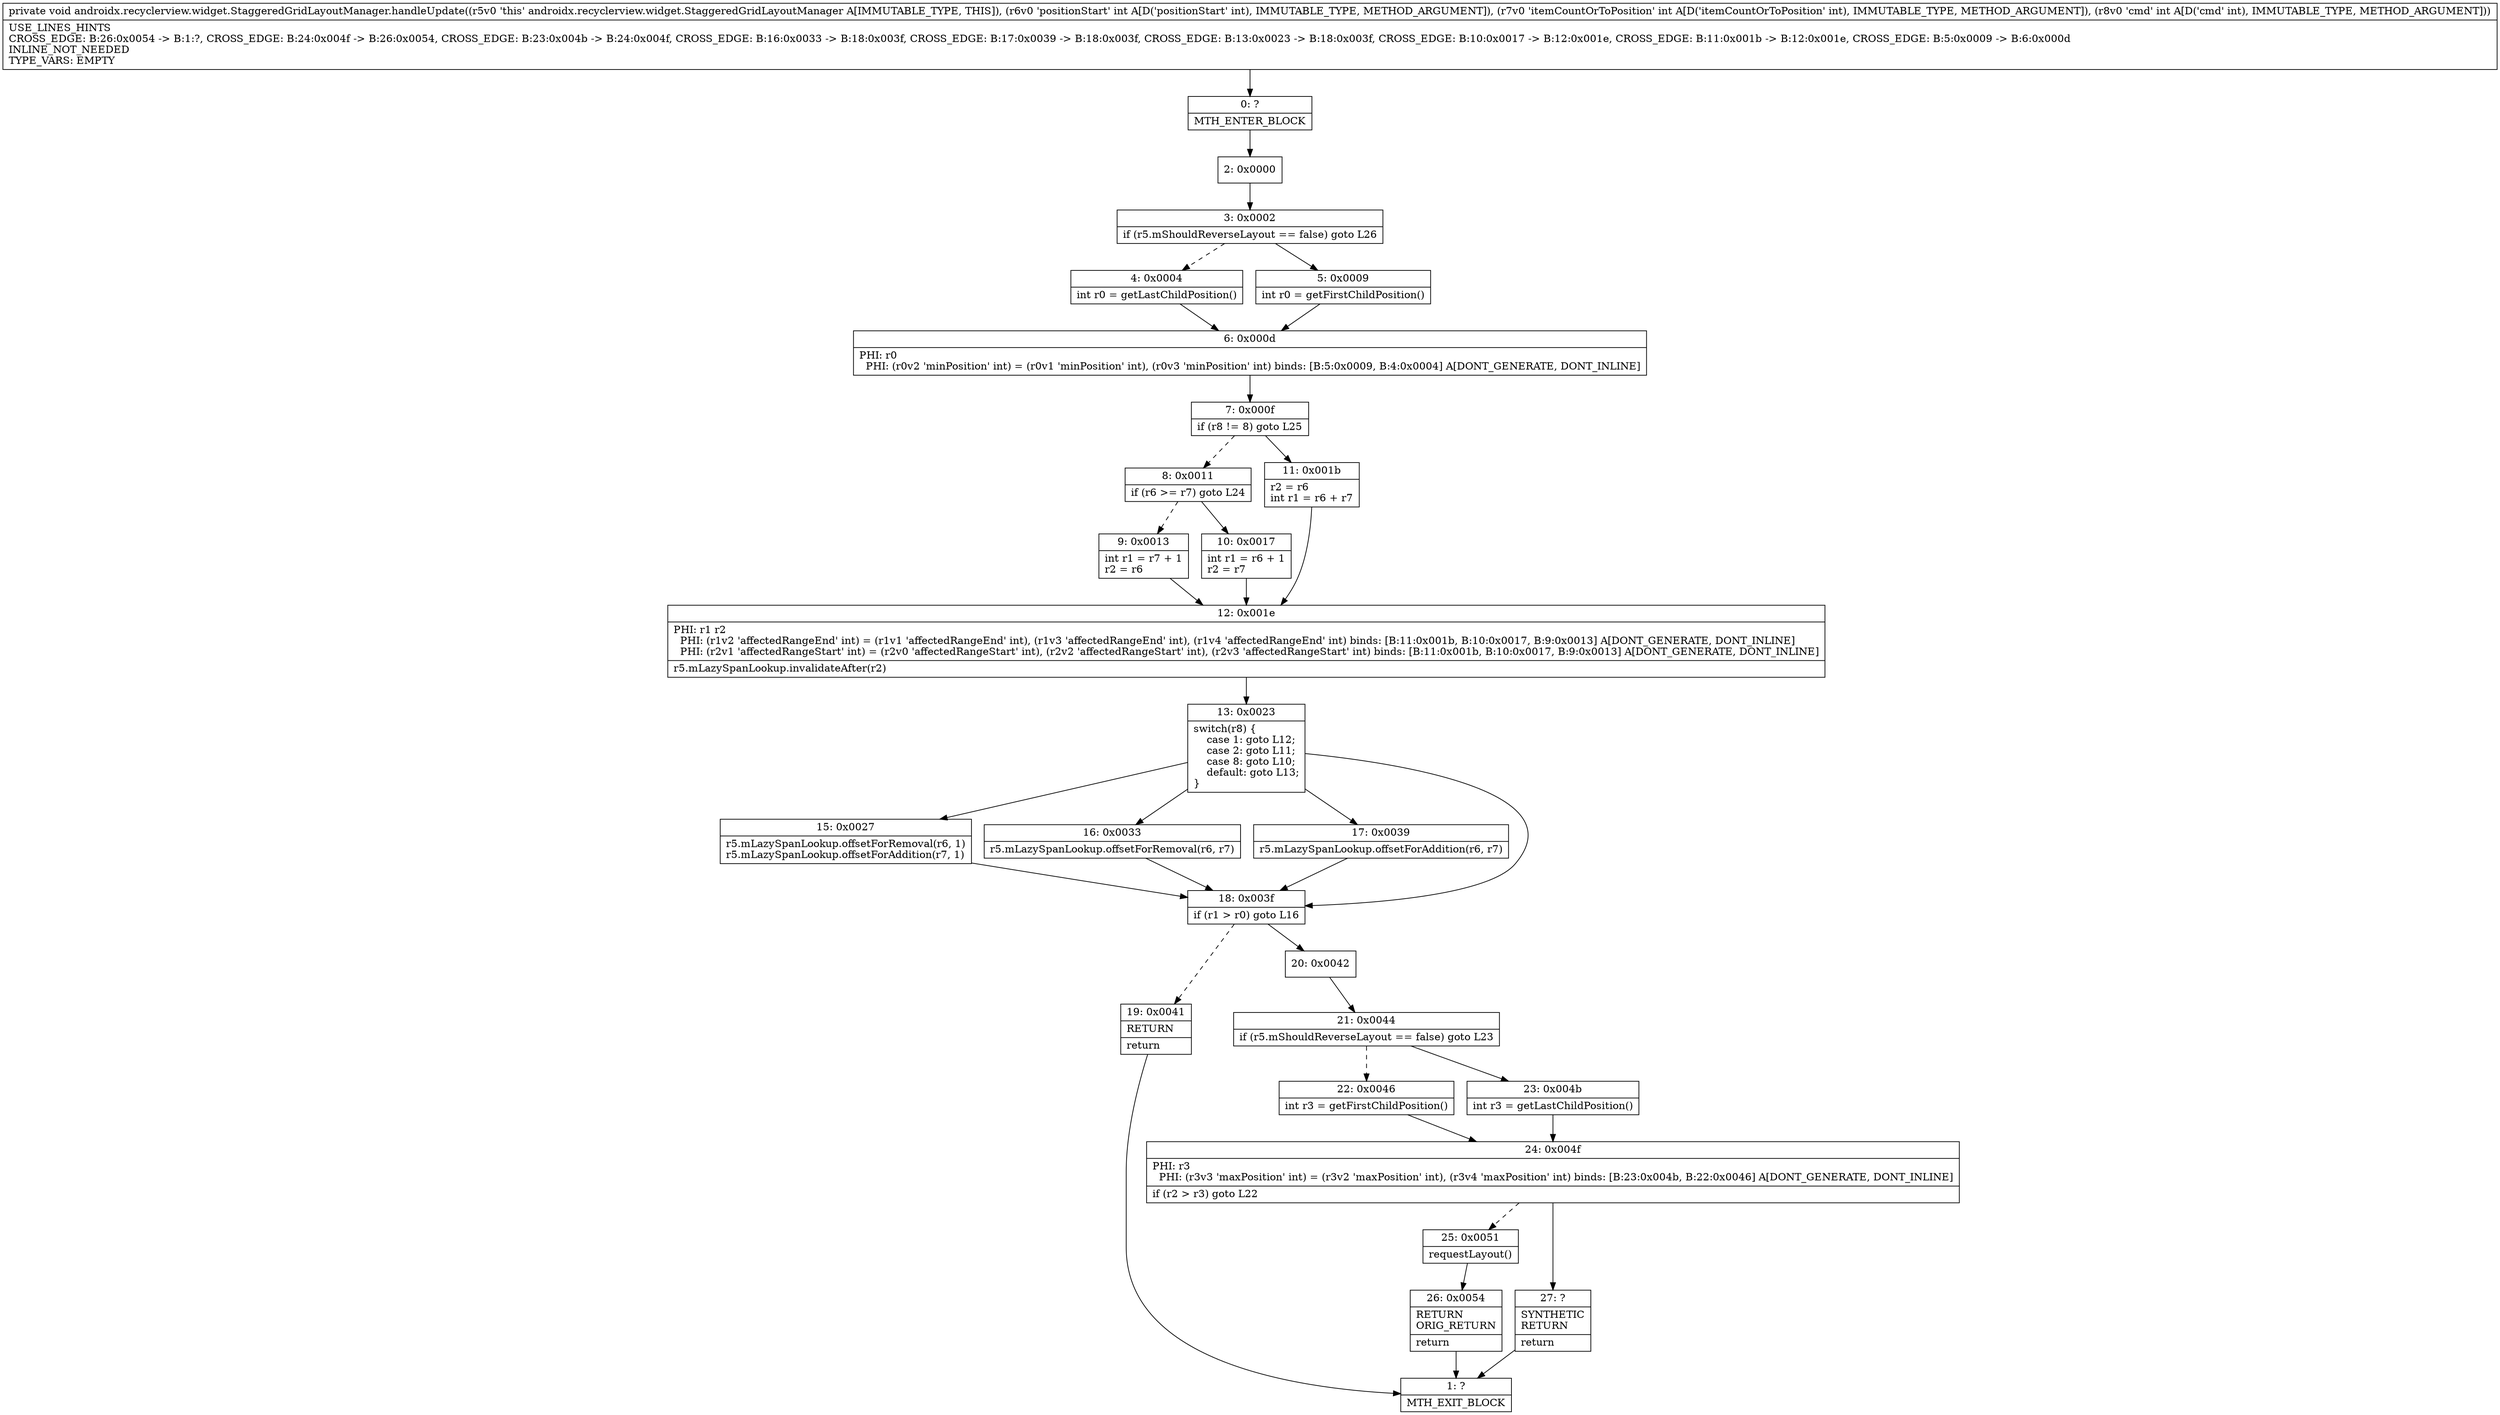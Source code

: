 digraph "CFG forandroidx.recyclerview.widget.StaggeredGridLayoutManager.handleUpdate(III)V" {
Node_0 [shape=record,label="{0\:\ ?|MTH_ENTER_BLOCK\l}"];
Node_2 [shape=record,label="{2\:\ 0x0000}"];
Node_3 [shape=record,label="{3\:\ 0x0002|if (r5.mShouldReverseLayout == false) goto L26\l}"];
Node_4 [shape=record,label="{4\:\ 0x0004|int r0 = getLastChildPosition()\l}"];
Node_6 [shape=record,label="{6\:\ 0x000d|PHI: r0 \l  PHI: (r0v2 'minPosition' int) = (r0v1 'minPosition' int), (r0v3 'minPosition' int) binds: [B:5:0x0009, B:4:0x0004] A[DONT_GENERATE, DONT_INLINE]\l}"];
Node_7 [shape=record,label="{7\:\ 0x000f|if (r8 != 8) goto L25\l}"];
Node_8 [shape=record,label="{8\:\ 0x0011|if (r6 \>= r7) goto L24\l}"];
Node_9 [shape=record,label="{9\:\ 0x0013|int r1 = r7 + 1\lr2 = r6\l}"];
Node_12 [shape=record,label="{12\:\ 0x001e|PHI: r1 r2 \l  PHI: (r1v2 'affectedRangeEnd' int) = (r1v1 'affectedRangeEnd' int), (r1v3 'affectedRangeEnd' int), (r1v4 'affectedRangeEnd' int) binds: [B:11:0x001b, B:10:0x0017, B:9:0x0013] A[DONT_GENERATE, DONT_INLINE]\l  PHI: (r2v1 'affectedRangeStart' int) = (r2v0 'affectedRangeStart' int), (r2v2 'affectedRangeStart' int), (r2v3 'affectedRangeStart' int) binds: [B:11:0x001b, B:10:0x0017, B:9:0x0013] A[DONT_GENERATE, DONT_INLINE]\l|r5.mLazySpanLookup.invalidateAfter(r2)\l}"];
Node_13 [shape=record,label="{13\:\ 0x0023|switch(r8) \{\l    case 1: goto L12;\l    case 2: goto L11;\l    case 8: goto L10;\l    default: goto L13;\l\}\l}"];
Node_15 [shape=record,label="{15\:\ 0x0027|r5.mLazySpanLookup.offsetForRemoval(r6, 1)\lr5.mLazySpanLookup.offsetForAddition(r7, 1)\l}"];
Node_16 [shape=record,label="{16\:\ 0x0033|r5.mLazySpanLookup.offsetForRemoval(r6, r7)\l}"];
Node_17 [shape=record,label="{17\:\ 0x0039|r5.mLazySpanLookup.offsetForAddition(r6, r7)\l}"];
Node_18 [shape=record,label="{18\:\ 0x003f|if (r1 \> r0) goto L16\l}"];
Node_19 [shape=record,label="{19\:\ 0x0041|RETURN\l|return\l}"];
Node_1 [shape=record,label="{1\:\ ?|MTH_EXIT_BLOCK\l}"];
Node_20 [shape=record,label="{20\:\ 0x0042}"];
Node_21 [shape=record,label="{21\:\ 0x0044|if (r5.mShouldReverseLayout == false) goto L23\l}"];
Node_22 [shape=record,label="{22\:\ 0x0046|int r3 = getFirstChildPosition()\l}"];
Node_24 [shape=record,label="{24\:\ 0x004f|PHI: r3 \l  PHI: (r3v3 'maxPosition' int) = (r3v2 'maxPosition' int), (r3v4 'maxPosition' int) binds: [B:23:0x004b, B:22:0x0046] A[DONT_GENERATE, DONT_INLINE]\l|if (r2 \> r3) goto L22\l}"];
Node_25 [shape=record,label="{25\:\ 0x0051|requestLayout()\l}"];
Node_26 [shape=record,label="{26\:\ 0x0054|RETURN\lORIG_RETURN\l|return\l}"];
Node_27 [shape=record,label="{27\:\ ?|SYNTHETIC\lRETURN\l|return\l}"];
Node_23 [shape=record,label="{23\:\ 0x004b|int r3 = getLastChildPosition()\l}"];
Node_10 [shape=record,label="{10\:\ 0x0017|int r1 = r6 + 1\lr2 = r7\l}"];
Node_11 [shape=record,label="{11\:\ 0x001b|r2 = r6\lint r1 = r6 + r7\l}"];
Node_5 [shape=record,label="{5\:\ 0x0009|int r0 = getFirstChildPosition()\l}"];
MethodNode[shape=record,label="{private void androidx.recyclerview.widget.StaggeredGridLayoutManager.handleUpdate((r5v0 'this' androidx.recyclerview.widget.StaggeredGridLayoutManager A[IMMUTABLE_TYPE, THIS]), (r6v0 'positionStart' int A[D('positionStart' int), IMMUTABLE_TYPE, METHOD_ARGUMENT]), (r7v0 'itemCountOrToPosition' int A[D('itemCountOrToPosition' int), IMMUTABLE_TYPE, METHOD_ARGUMENT]), (r8v0 'cmd' int A[D('cmd' int), IMMUTABLE_TYPE, METHOD_ARGUMENT]))  | USE_LINES_HINTS\lCROSS_EDGE: B:26:0x0054 \-\> B:1:?, CROSS_EDGE: B:24:0x004f \-\> B:26:0x0054, CROSS_EDGE: B:23:0x004b \-\> B:24:0x004f, CROSS_EDGE: B:16:0x0033 \-\> B:18:0x003f, CROSS_EDGE: B:17:0x0039 \-\> B:18:0x003f, CROSS_EDGE: B:13:0x0023 \-\> B:18:0x003f, CROSS_EDGE: B:10:0x0017 \-\> B:12:0x001e, CROSS_EDGE: B:11:0x001b \-\> B:12:0x001e, CROSS_EDGE: B:5:0x0009 \-\> B:6:0x000d\lINLINE_NOT_NEEDED\lTYPE_VARS: EMPTY\l}"];
MethodNode -> Node_0;Node_0 -> Node_2;
Node_2 -> Node_3;
Node_3 -> Node_4[style=dashed];
Node_3 -> Node_5;
Node_4 -> Node_6;
Node_6 -> Node_7;
Node_7 -> Node_8[style=dashed];
Node_7 -> Node_11;
Node_8 -> Node_9[style=dashed];
Node_8 -> Node_10;
Node_9 -> Node_12;
Node_12 -> Node_13;
Node_13 -> Node_15;
Node_13 -> Node_16;
Node_13 -> Node_17;
Node_13 -> Node_18;
Node_15 -> Node_18;
Node_16 -> Node_18;
Node_17 -> Node_18;
Node_18 -> Node_19[style=dashed];
Node_18 -> Node_20;
Node_19 -> Node_1;
Node_20 -> Node_21;
Node_21 -> Node_22[style=dashed];
Node_21 -> Node_23;
Node_22 -> Node_24;
Node_24 -> Node_25[style=dashed];
Node_24 -> Node_27;
Node_25 -> Node_26;
Node_26 -> Node_1;
Node_27 -> Node_1;
Node_23 -> Node_24;
Node_10 -> Node_12;
Node_11 -> Node_12;
Node_5 -> Node_6;
}

